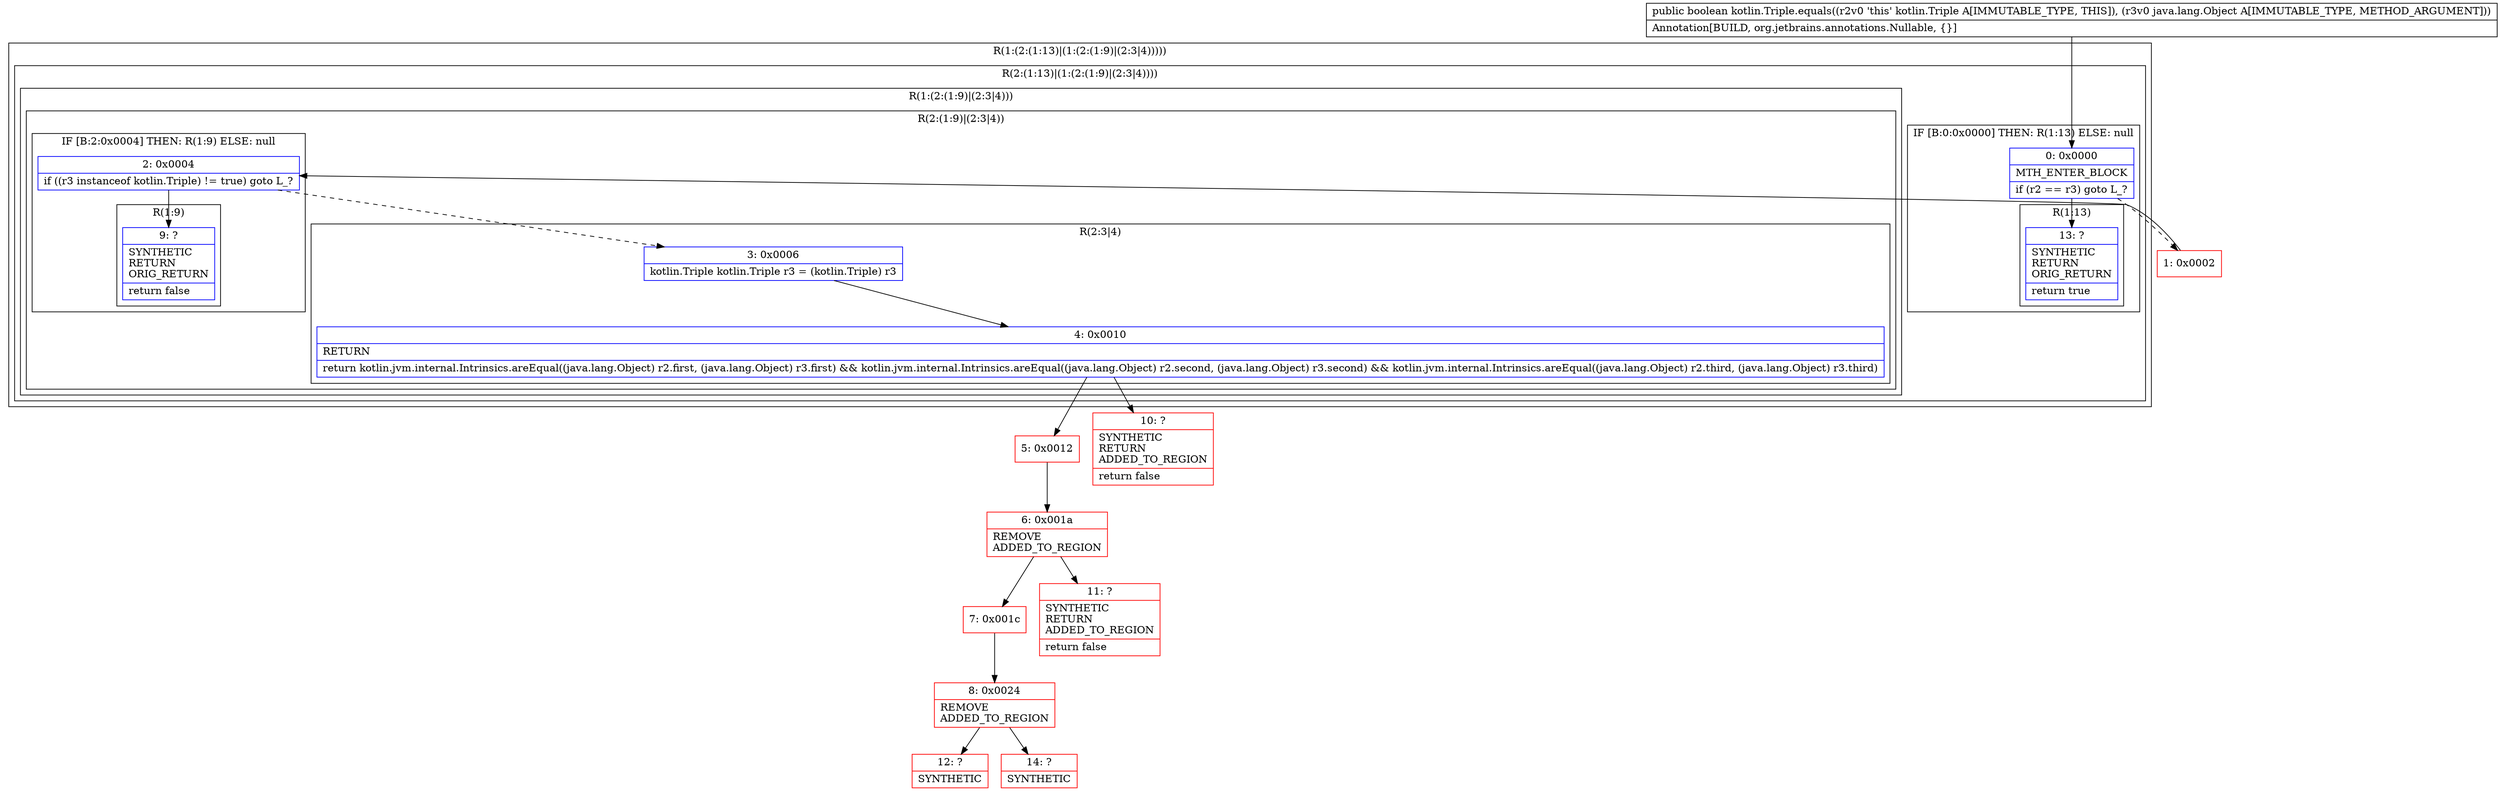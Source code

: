 digraph "CFG forkotlin.Triple.equals(Ljava\/lang\/Object;)Z" {
subgraph cluster_Region_1117257658 {
label = "R(1:(2:(1:13)|(1:(2:(1:9)|(2:3|4)))))";
node [shape=record,color=blue];
subgraph cluster_Region_1479308503 {
label = "R(2:(1:13)|(1:(2:(1:9)|(2:3|4))))";
node [shape=record,color=blue];
subgraph cluster_IfRegion_1573453236 {
label = "IF [B:0:0x0000] THEN: R(1:13) ELSE: null";
node [shape=record,color=blue];
Node_0 [shape=record,label="{0\:\ 0x0000|MTH_ENTER_BLOCK\l|if (r2 == r3) goto L_?\l}"];
subgraph cluster_Region_1627116176 {
label = "R(1:13)";
node [shape=record,color=blue];
Node_13 [shape=record,label="{13\:\ ?|SYNTHETIC\lRETURN\lORIG_RETURN\l|return true\l}"];
}
}
subgraph cluster_Region_493652762 {
label = "R(1:(2:(1:9)|(2:3|4)))";
node [shape=record,color=blue];
subgraph cluster_Region_643681964 {
label = "R(2:(1:9)|(2:3|4))";
node [shape=record,color=blue];
subgraph cluster_IfRegion_1021485710 {
label = "IF [B:2:0x0004] THEN: R(1:9) ELSE: null";
node [shape=record,color=blue];
Node_2 [shape=record,label="{2\:\ 0x0004|if ((r3 instanceof kotlin.Triple) != true) goto L_?\l}"];
subgraph cluster_Region_45324496 {
label = "R(1:9)";
node [shape=record,color=blue];
Node_9 [shape=record,label="{9\:\ ?|SYNTHETIC\lRETURN\lORIG_RETURN\l|return false\l}"];
}
}
subgraph cluster_Region_610279613 {
label = "R(2:3|4)";
node [shape=record,color=blue];
Node_3 [shape=record,label="{3\:\ 0x0006|kotlin.Triple kotlin.Triple r3 = (kotlin.Triple) r3\l}"];
Node_4 [shape=record,label="{4\:\ 0x0010|RETURN\l|return kotlin.jvm.internal.Intrinsics.areEqual((java.lang.Object) r2.first, (java.lang.Object) r3.first) && kotlin.jvm.internal.Intrinsics.areEqual((java.lang.Object) r2.second, (java.lang.Object) r3.second) && kotlin.jvm.internal.Intrinsics.areEqual((java.lang.Object) r2.third, (java.lang.Object) r3.third)\l}"];
}
}
}
}
}
Node_1 [shape=record,color=red,label="{1\:\ 0x0002}"];
Node_5 [shape=record,color=red,label="{5\:\ 0x0012}"];
Node_6 [shape=record,color=red,label="{6\:\ 0x001a|REMOVE\lADDED_TO_REGION\l}"];
Node_7 [shape=record,color=red,label="{7\:\ 0x001c}"];
Node_8 [shape=record,color=red,label="{8\:\ 0x0024|REMOVE\lADDED_TO_REGION\l}"];
Node_10 [shape=record,color=red,label="{10\:\ ?|SYNTHETIC\lRETURN\lADDED_TO_REGION\l|return false\l}"];
Node_11 [shape=record,color=red,label="{11\:\ ?|SYNTHETIC\lRETURN\lADDED_TO_REGION\l|return false\l}"];
Node_12 [shape=record,color=red,label="{12\:\ ?|SYNTHETIC\l}"];
Node_14 [shape=record,color=red,label="{14\:\ ?|SYNTHETIC\l}"];
MethodNode[shape=record,label="{public boolean kotlin.Triple.equals((r2v0 'this' kotlin.Triple A[IMMUTABLE_TYPE, THIS]), (r3v0 java.lang.Object A[IMMUTABLE_TYPE, METHOD_ARGUMENT]))  | Annotation[BUILD, org.jetbrains.annotations.Nullable, \{\}]\l}"];
MethodNode -> Node_0;
Node_0 -> Node_1[style=dashed];
Node_0 -> Node_13;
Node_2 -> Node_3[style=dashed];
Node_2 -> Node_9;
Node_3 -> Node_4;
Node_4 -> Node_5;
Node_4 -> Node_10;
Node_1 -> Node_2;
Node_5 -> Node_6;
Node_6 -> Node_7;
Node_6 -> Node_11;
Node_7 -> Node_8;
Node_8 -> Node_12;
Node_8 -> Node_14;
}

